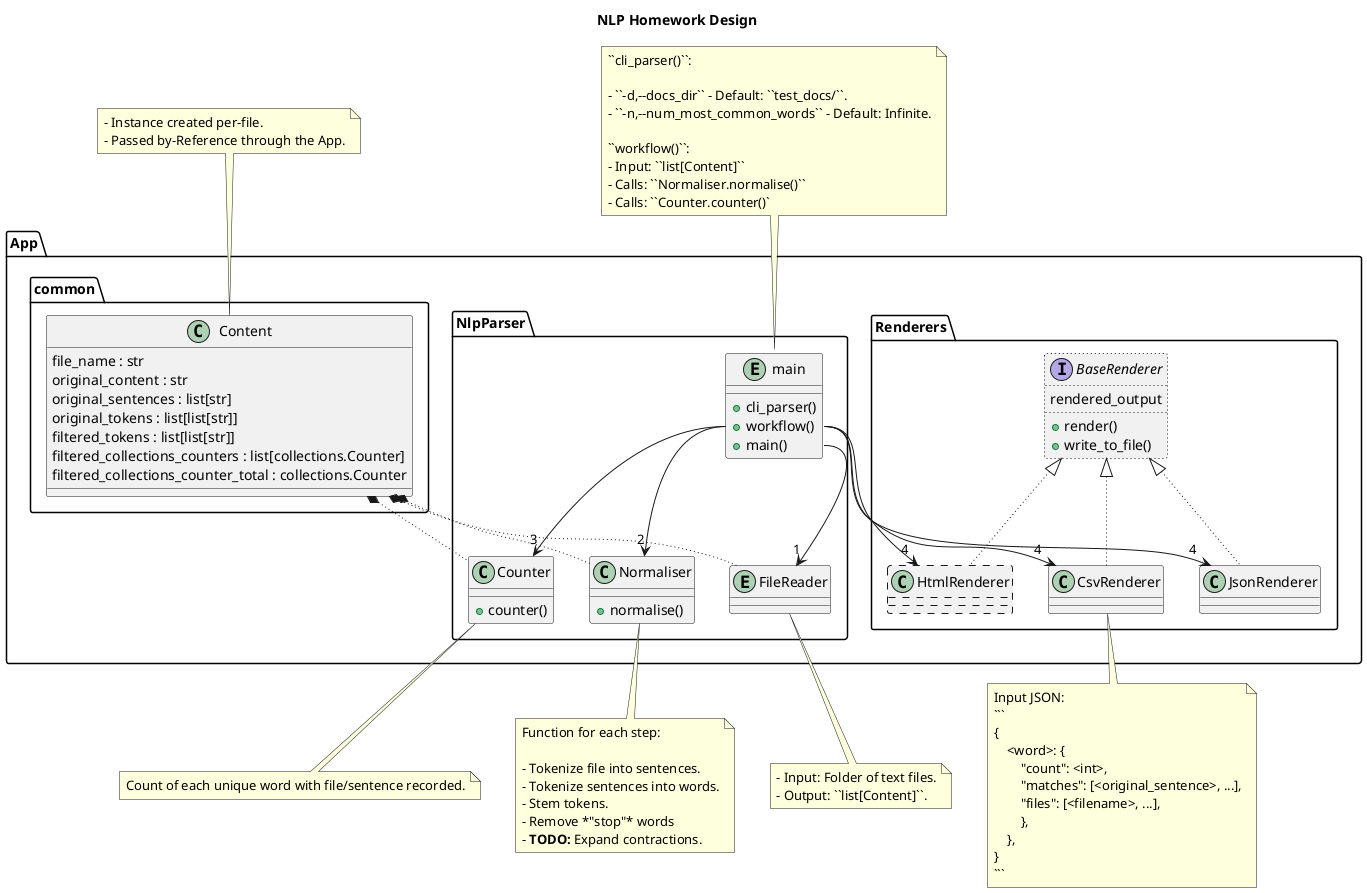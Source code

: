 @startuml design
title NLP Homework Design

!pragma useNewPackage
set separator .


package App {
        package common {
                class Content {
                        file_name : str
                        original_content : str
                        original_sentences : list[str]
                        original_tokens : list[list[str]]
                        filtered_tokens : list[list[str]]
                        filtered_collections_counters : list[collections.Counter]
                        filtered_collections_counter_total : collections.Counter
                }
        }
        package NlpParser {
                entity main {
                        +cli_parser()
                        +workflow()
                        +main()
                }
                entity FileReader
                class Normaliser {
                        +normalise()
                }
                class Counter {
                        +counter()
                }
        }
        package Renderers {
                interface BaseRenderer #line.dotted {
                        rendered_output
                        +render()
                        +write_to_file()
                }
                class CsvRenderer
                class JsonRenderer
                class HtmlRenderer #line.dashed
        }
}

Content *-[dotted]- FileReader
Content *-[dotted]- Normaliser
Content *-[dotted]- Counter
main::main -right->"1" FileReader
main::workflow -->"2" Normaliser
main::workflow -->"3" Counter
main::workflow -->"4" CsvRenderer
main::workflow -->"4" HtmlRenderer
main::workflow -->"4" JsonRenderer
BaseRenderer <|-[dotted]- CsvRenderer
BaseRenderer <|-[dotted]- HtmlRenderer
BaseRenderer <|-[dotted]- JsonRenderer
FileReader -[hidden]left-> Normaliser
Normaliser -[hidden]left-> Counter


note top of Content
        - Instance created per-file.
        - Passed by-Reference through the App.
end note

note top of main
        ``cli_parser()``:

        - ``-d,--docs_dir`` - Default: ``test_docs/``.
        - ``-n,--num_most_common_words`` - Default: Infinite.

        ``workflow()``:
        - Input: ``list[Content]``
        - Calls: ``Normaliser.normalise()``
        - Calls: ``Counter.counter()`
end note

note bottom of FileReader
        - Input: Folder of text files.
        - Output: ``list[Content]``.
end note

note bottom of Normaliser
        Function for each step:

        - Tokenize file into sentences.
        - Tokenize sentences into words.
        - Stem tokens.
        - Remove *"stop"* words
        - <b>TODO:</b> Expand contractions.
end note

note bottom of Counter
        Count of each unique word with file/sentence recorded.
end note

note bottom of CsvRenderer
        Input JSON:
        ```
        {
            <word>: {
                "count": <int>,
                "matches": [<original_sentence>, ...],
                "files": [<filename>, ...],
                },
            },
        }
        ```
end note
@enduml

